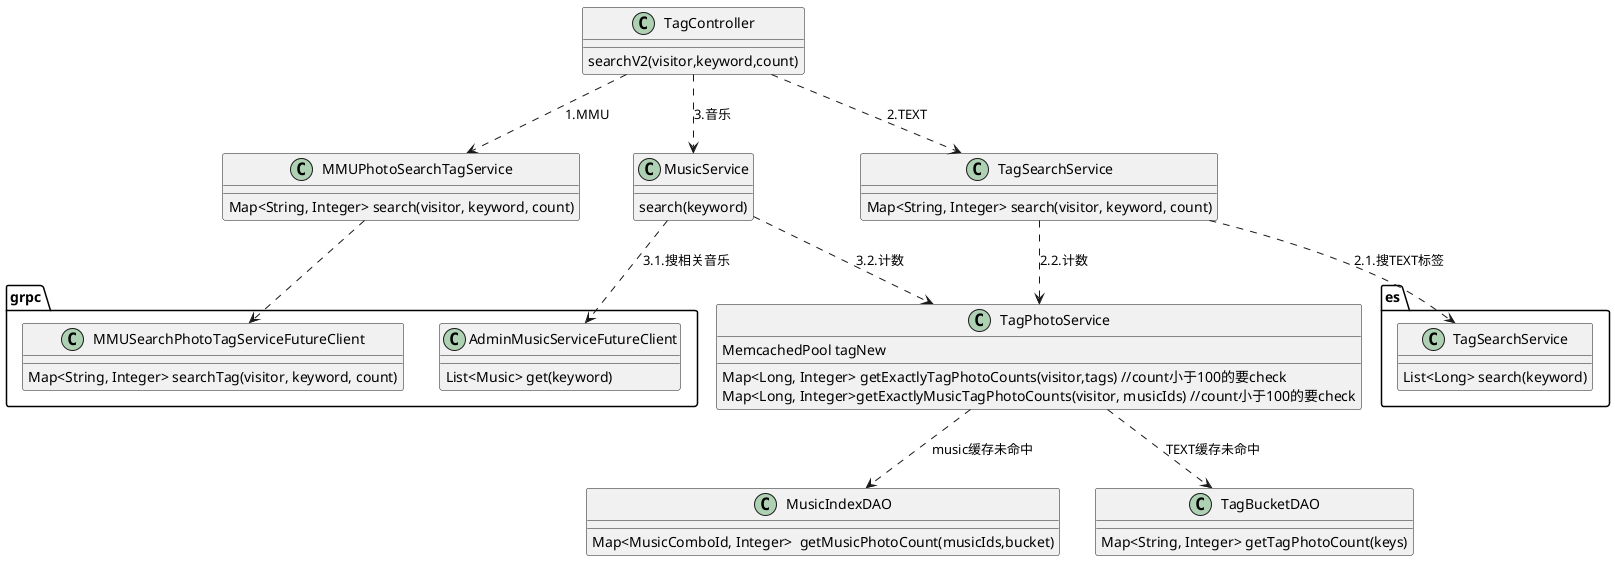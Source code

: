 @startuml

TagController ..> MMUPhotoSearchTagService : 1.MMU
TagController ..> TagSearchService : 2.TEXT
TagController ..> MusicService : 3.音乐


MMUPhotoSearchTagService ..> grpc.MMUSearchPhotoTagServiceFutureClient

TagSearchService ..> es.TagSearchService : 2.1.搜TEXT标签
TagSearchService ..> TagPhotoService : 2.2.计数

MusicService ..> grpc.AdminMusicServiceFutureClient : 3.1.搜相关音乐
MusicService ..> TagPhotoService : 3.2.计数

TagPhotoService ..> MusicIndexDAO : music缓存未命中
TagPhotoService ..> TagBucketDAO : TEXT缓存未命中


class TagController{
searchV2(visitor,keyword,count)
}

class MMUPhotoSearchTagService{
Map<String, Integer> search(visitor, keyword, count)
}

class grpc.MMUSearchPhotoTagServiceFutureClient{
Map<String, Integer> searchTag(visitor, keyword, count)
}

class TagSearchService{
Map<String, Integer> search(visitor, keyword, count)
}

class es.TagSearchService{
List<Long> search(keyword)
}

class TagBucketDAO{
Map<String, Integer> getTagPhotoCount(keys)
}

class MusicService{
search(keyword)
}

class grpc.AdminMusicServiceFutureClient{
List<Music> get(keyword)
}

class TagPhotoService{
MemcachedPool tagNew

Map<Long, Integer> getExactlyTagPhotoCounts(visitor,tags) //count小于100的要check
Map<Long, Integer>getExactlyMusicTagPhotoCounts(visitor, musicIds) //count小于100的要check
}

class MusicIndexDAO{
Map<MusicComboId, Integer>  getMusicPhotoCount(musicIds,bucket)
}


@enduml